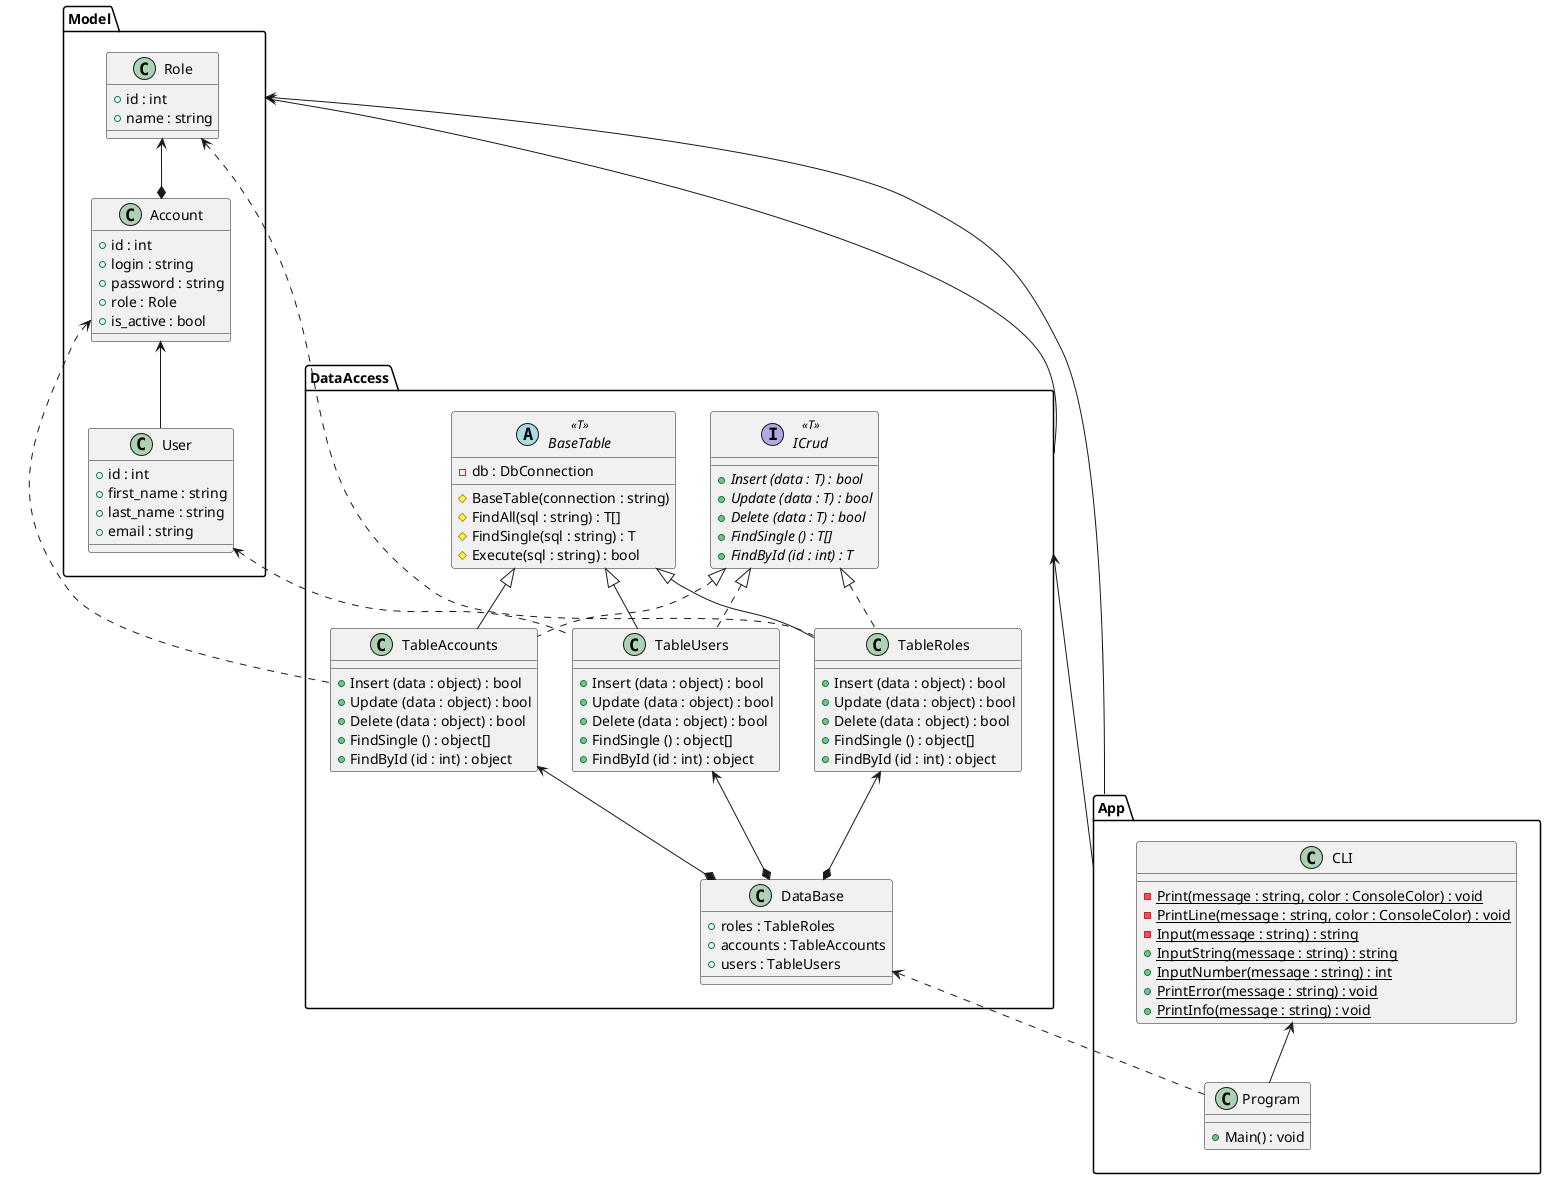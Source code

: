 ﻿@startuml
'https://plantuml.com/class-diagram
package Model {
    class Role {
        + id : int
        + name : string
    }
    
    Role <--* Account
    class Account {
        + id : int
        + login : string
        + password : string
        + role : Role
        + is_active : bool
    }
    
    Account <-- User
    class User {
        + id : int
        + first_name : string
        + last_name : string
        + email : string
    }
}

Model <-- DataAccess
package DataAccess {
    interface ICrud<<T>> {
        + {abstract} Insert (data : T) : bool
        + {abstract} Update (data : T) : bool
        + {abstract} Delete (data : T) : bool
        + {abstract} FindSingle () : T[]
        + {abstract} FindById (id : int) : T
    }
    
    abstract class BaseTable<<T>> {
        - db : DbConnection
        # BaseTable(connection : string)
        # FindAll(sql : string) : T[]        
        # FindSingle(sql : string) : T        
        # Execute(sql : string) : bool        
    }
    
    Role <.. TableRoles
    ICrud <|.. TableRoles
    BaseTable <|-- TableRoles
    class TableRoles {
        + Insert (data : object) : bool
        + Update (data : object) : bool
        + Delete (data : object) : bool
        + FindSingle () : object[]
        + FindById (id : int) : object
    }
    
    Account <.. TableAccounts
    ICrud <|.. TableAccounts
    BaseTable <|-- TableAccounts
    class TableAccounts {
        + Insert (data : object) : bool
        + Update (data : object) : bool
        + Delete (data : object) : bool
        + FindSingle () : object[]
        + FindById (id : int) : object
    }
    
    User <.. TableUsers
    ICrud <|.. TableUsers
    BaseTable <|-- TableUsers
    class TableUsers {
        + Insert (data : object) : bool
        + Update (data : object) : bool
        + Delete (data : object) : bool
        + FindSingle () : object[]
        + FindById (id : int) : object
    }
    
    TableRoles <--* DataBase
    TableAccounts <--* DataBase
    TableUsers <--* DataBase
    class DataBase {
        + roles : TableRoles
        + accounts : TableAccounts
        + users : TableUsers
    }
}

Model <-- App
DataAccess <-- App
package App {
    class CLI {
        - {static} Print(message : string, color : ConsoleColor) : void
        - {static} PrintLine(message : string, color : ConsoleColor) : void
        - {static} Input(message : string) : string
            
        + {static} InputString(message : string) : string
        + {static} InputNumber(message : string) : int
            
        + {static} PrintError(message : string) : void
        + {static} PrintInfo(message : string) : void
    }
    
    DataBase <.. Program
    CLI <-- Program
    class Program {
        + Main() : void
    }
    
    
}

@enduml